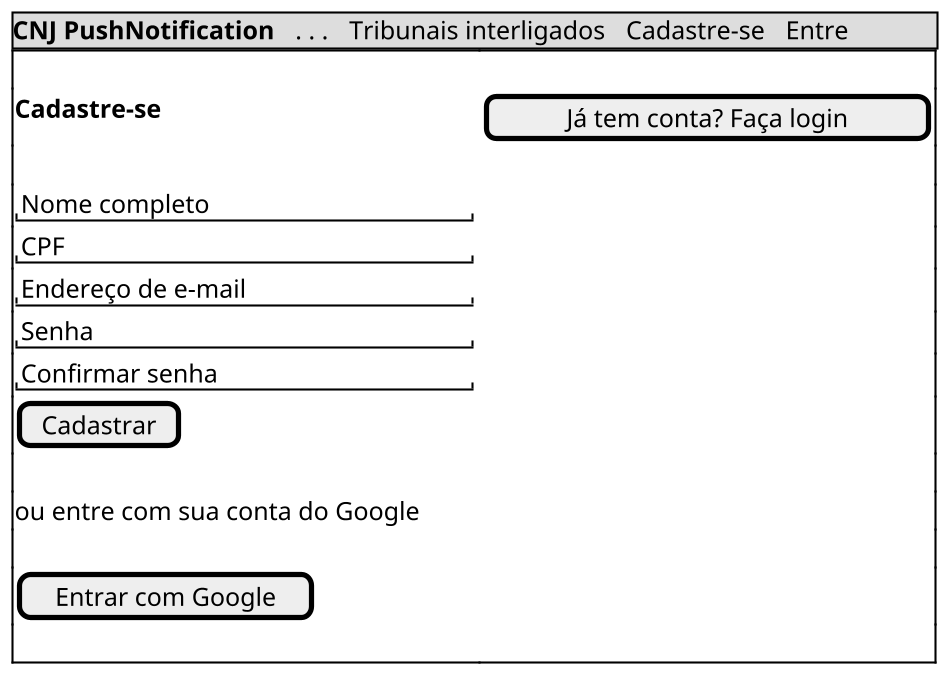 @startsalt Cadastro de Usuário
skinparam dpi 200

{
    {* <b>CNJ PushNotification | . . . | Tribunais interligados | Cadastre-se | Entre}

    {+
    .
    <b>Cadastre-se | [ Já tem conta? Faça login ]
    .
    " Nome completo             "
    " CPF                       "
    " Endereço de e-mail        "
    " Senha                     "
    " Confirmar senha           "

    [Cadastrar]

    . 
    ou entre com sua conta do Google
    .
    [Entrar com Google]
    .
    }
}
@endsalt
